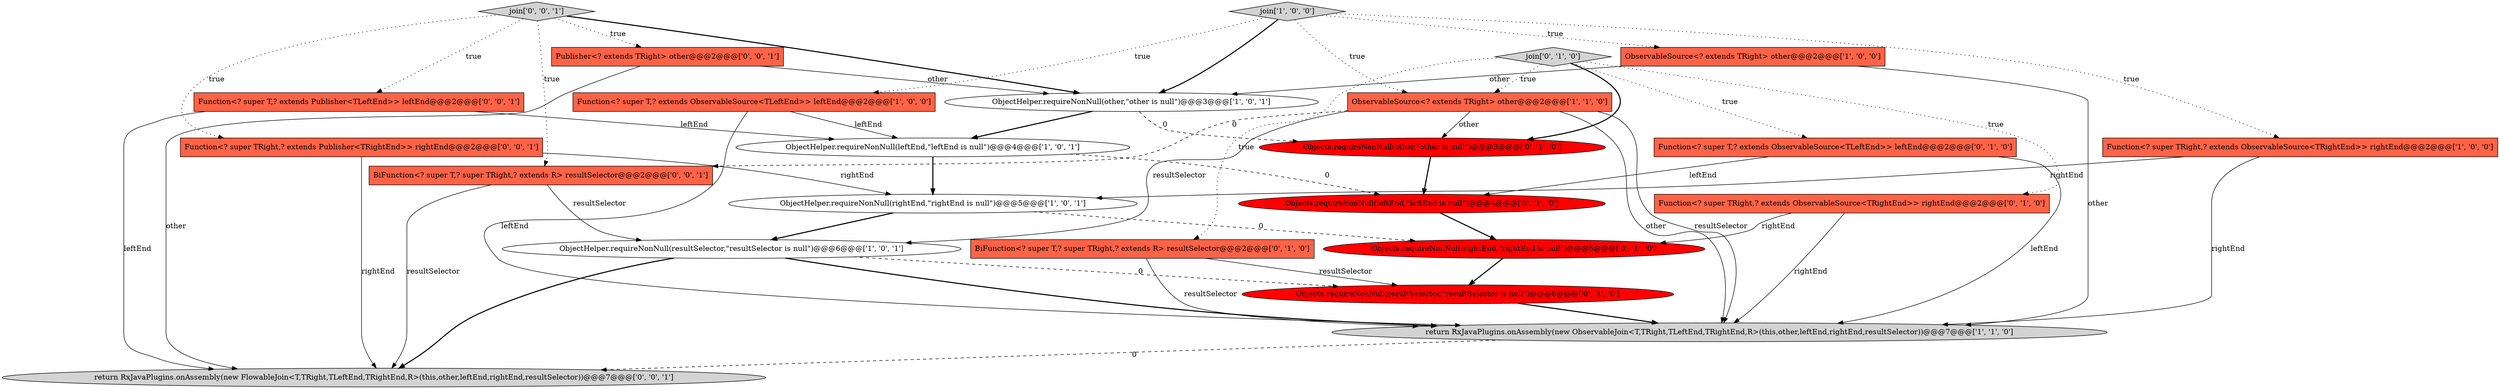 digraph {
8 [style = filled, label = "ObservableSource<? extends TRight> other@@@2@@@['1', '1', '0']", fillcolor = tomato, shape = box image = "AAA0AAABBB1BBB"];
15 [style = filled, label = "Objects.requireNonNull(resultSelector,\"resultSelector is null\")@@@6@@@['0', '1', '0']", fillcolor = red, shape = ellipse image = "AAA1AAABBB2BBB"];
5 [style = filled, label = "ObjectHelper.requireNonNull(other,\"other is null\")@@@3@@@['1', '0', '1']", fillcolor = white, shape = ellipse image = "AAA0AAABBB1BBB"];
20 [style = filled, label = "Function<? super TRight,? extends Publisher<TRightEnd>> rightEnd@@@2@@@['0', '0', '1']", fillcolor = tomato, shape = box image = "AAA0AAABBB3BBB"];
19 [style = filled, label = "join['0', '0', '1']", fillcolor = lightgray, shape = diamond image = "AAA0AAABBB3BBB"];
9 [style = filled, label = "ObjectHelper.requireNonNull(rightEnd,\"rightEnd is null\")@@@5@@@['1', '0', '1']", fillcolor = white, shape = ellipse image = "AAA0AAABBB1BBB"];
3 [style = filled, label = "ObservableSource<? extends TRight> other@@@2@@@['1', '0', '0']", fillcolor = tomato, shape = box image = "AAA0AAABBB1BBB"];
22 [style = filled, label = "BiFunction<? super T,? super TRight,? extends R> resultSelector@@@2@@@['0', '0', '1']", fillcolor = tomato, shape = box image = "AAA0AAABBB3BBB"];
10 [style = filled, label = "BiFunction<? super T,? super TRight,? extends R> resultSelector@@@2@@@['0', '1', '0']", fillcolor = tomato, shape = box image = "AAA0AAABBB2BBB"];
4 [style = filled, label = "return RxJavaPlugins.onAssembly(new ObservableJoin<T,TRight,TLeftEnd,TRightEnd,R>(this,other,leftEnd,rightEnd,resultSelector))@@@7@@@['1', '1', '0']", fillcolor = lightgray, shape = ellipse image = "AAA0AAABBB1BBB"];
14 [style = filled, label = "Objects.requireNonNull(other,\"other is null\")@@@3@@@['0', '1', '0']", fillcolor = red, shape = ellipse image = "AAA1AAABBB2BBB"];
2 [style = filled, label = "ObjectHelper.requireNonNull(resultSelector,\"resultSelector is null\")@@@6@@@['1', '0', '1']", fillcolor = white, shape = ellipse image = "AAA0AAABBB1BBB"];
7 [style = filled, label = "join['1', '0', '0']", fillcolor = lightgray, shape = diamond image = "AAA0AAABBB1BBB"];
18 [style = filled, label = "Function<? super T,? extends Publisher<TLeftEnd>> leftEnd@@@2@@@['0', '0', '1']", fillcolor = tomato, shape = box image = "AAA0AAABBB3BBB"];
6 [style = filled, label = "ObjectHelper.requireNonNull(leftEnd,\"leftEnd is null\")@@@4@@@['1', '0', '1']", fillcolor = white, shape = ellipse image = "AAA0AAABBB1BBB"];
23 [style = filled, label = "return RxJavaPlugins.onAssembly(new FlowableJoin<T,TRight,TLeftEnd,TRightEnd,R>(this,other,leftEnd,rightEnd,resultSelector))@@@7@@@['0', '0', '1']", fillcolor = lightgray, shape = ellipse image = "AAA0AAABBB3BBB"];
0 [style = filled, label = "Function<? super TRight,? extends ObservableSource<TRightEnd>> rightEnd@@@2@@@['1', '0', '0']", fillcolor = tomato, shape = box image = "AAA0AAABBB1BBB"];
12 [style = filled, label = "Objects.requireNonNull(leftEnd,\"leftEnd is null\")@@@4@@@['0', '1', '0']", fillcolor = red, shape = ellipse image = "AAA1AAABBB2BBB"];
21 [style = filled, label = "Publisher<? extends TRight> other@@@2@@@['0', '0', '1']", fillcolor = tomato, shape = box image = "AAA0AAABBB3BBB"];
1 [style = filled, label = "Function<? super T,? extends ObservableSource<TLeftEnd>> leftEnd@@@2@@@['1', '0', '0']", fillcolor = tomato, shape = box image = "AAA0AAABBB1BBB"];
16 [style = filled, label = "join['0', '1', '0']", fillcolor = lightgray, shape = diamond image = "AAA0AAABBB2BBB"];
11 [style = filled, label = "Function<? super T,? extends ObservableSource<TLeftEnd>> leftEnd@@@2@@@['0', '1', '0']", fillcolor = tomato, shape = box image = "AAA0AAABBB2BBB"];
13 [style = filled, label = "Function<? super TRight,? extends ObservableSource<TRightEnd>> rightEnd@@@2@@@['0', '1', '0']", fillcolor = tomato, shape = box image = "AAA0AAABBB2BBB"];
17 [style = filled, label = "Objects.requireNonNull(rightEnd,\"rightEnd is null\")@@@5@@@['0', '1', '0']", fillcolor = red, shape = ellipse image = "AAA1AAABBB2BBB"];
16->8 [style = dotted, label="true"];
5->14 [style = dashed, label="0"];
16->13 [style = dotted, label="true"];
9->2 [style = bold, label=""];
19->20 [style = dotted, label="true"];
12->17 [style = bold, label=""];
19->18 [style = dotted, label="true"];
22->2 [style = solid, label="resultSelector"];
0->9 [style = solid, label="rightEnd"];
3->5 [style = solid, label="other"];
21->5 [style = solid, label="other"];
13->4 [style = solid, label="rightEnd"];
19->21 [style = dotted, label="true"];
0->4 [style = solid, label="rightEnd"];
7->0 [style = dotted, label="true"];
2->4 [style = bold, label=""];
8->14 [style = solid, label="other"];
16->10 [style = dotted, label="true"];
1->4 [style = solid, label="leftEnd"];
13->17 [style = solid, label="rightEnd"];
1->6 [style = solid, label="leftEnd"];
6->12 [style = dashed, label="0"];
2->15 [style = dashed, label="0"];
2->23 [style = bold, label=""];
19->5 [style = bold, label=""];
8->22 [style = dashed, label="0"];
18->23 [style = solid, label="leftEnd"];
8->4 [style = solid, label="resultSelector"];
10->15 [style = solid, label="resultSelector"];
7->5 [style = bold, label=""];
11->12 [style = solid, label="leftEnd"];
11->4 [style = solid, label="leftEnd"];
5->6 [style = bold, label=""];
3->4 [style = solid, label="other"];
22->23 [style = solid, label="resultSelector"];
7->3 [style = dotted, label="true"];
9->17 [style = dashed, label="0"];
14->12 [style = bold, label=""];
19->22 [style = dotted, label="true"];
15->4 [style = bold, label=""];
17->15 [style = bold, label=""];
16->14 [style = bold, label=""];
8->2 [style = solid, label="resultSelector"];
18->6 [style = solid, label="leftEnd"];
21->23 [style = solid, label="other"];
6->9 [style = bold, label=""];
7->1 [style = dotted, label="true"];
7->8 [style = dotted, label="true"];
16->11 [style = dotted, label="true"];
10->4 [style = solid, label="resultSelector"];
4->23 [style = dashed, label="0"];
8->4 [style = solid, label="other"];
20->23 [style = solid, label="rightEnd"];
20->9 [style = solid, label="rightEnd"];
}
